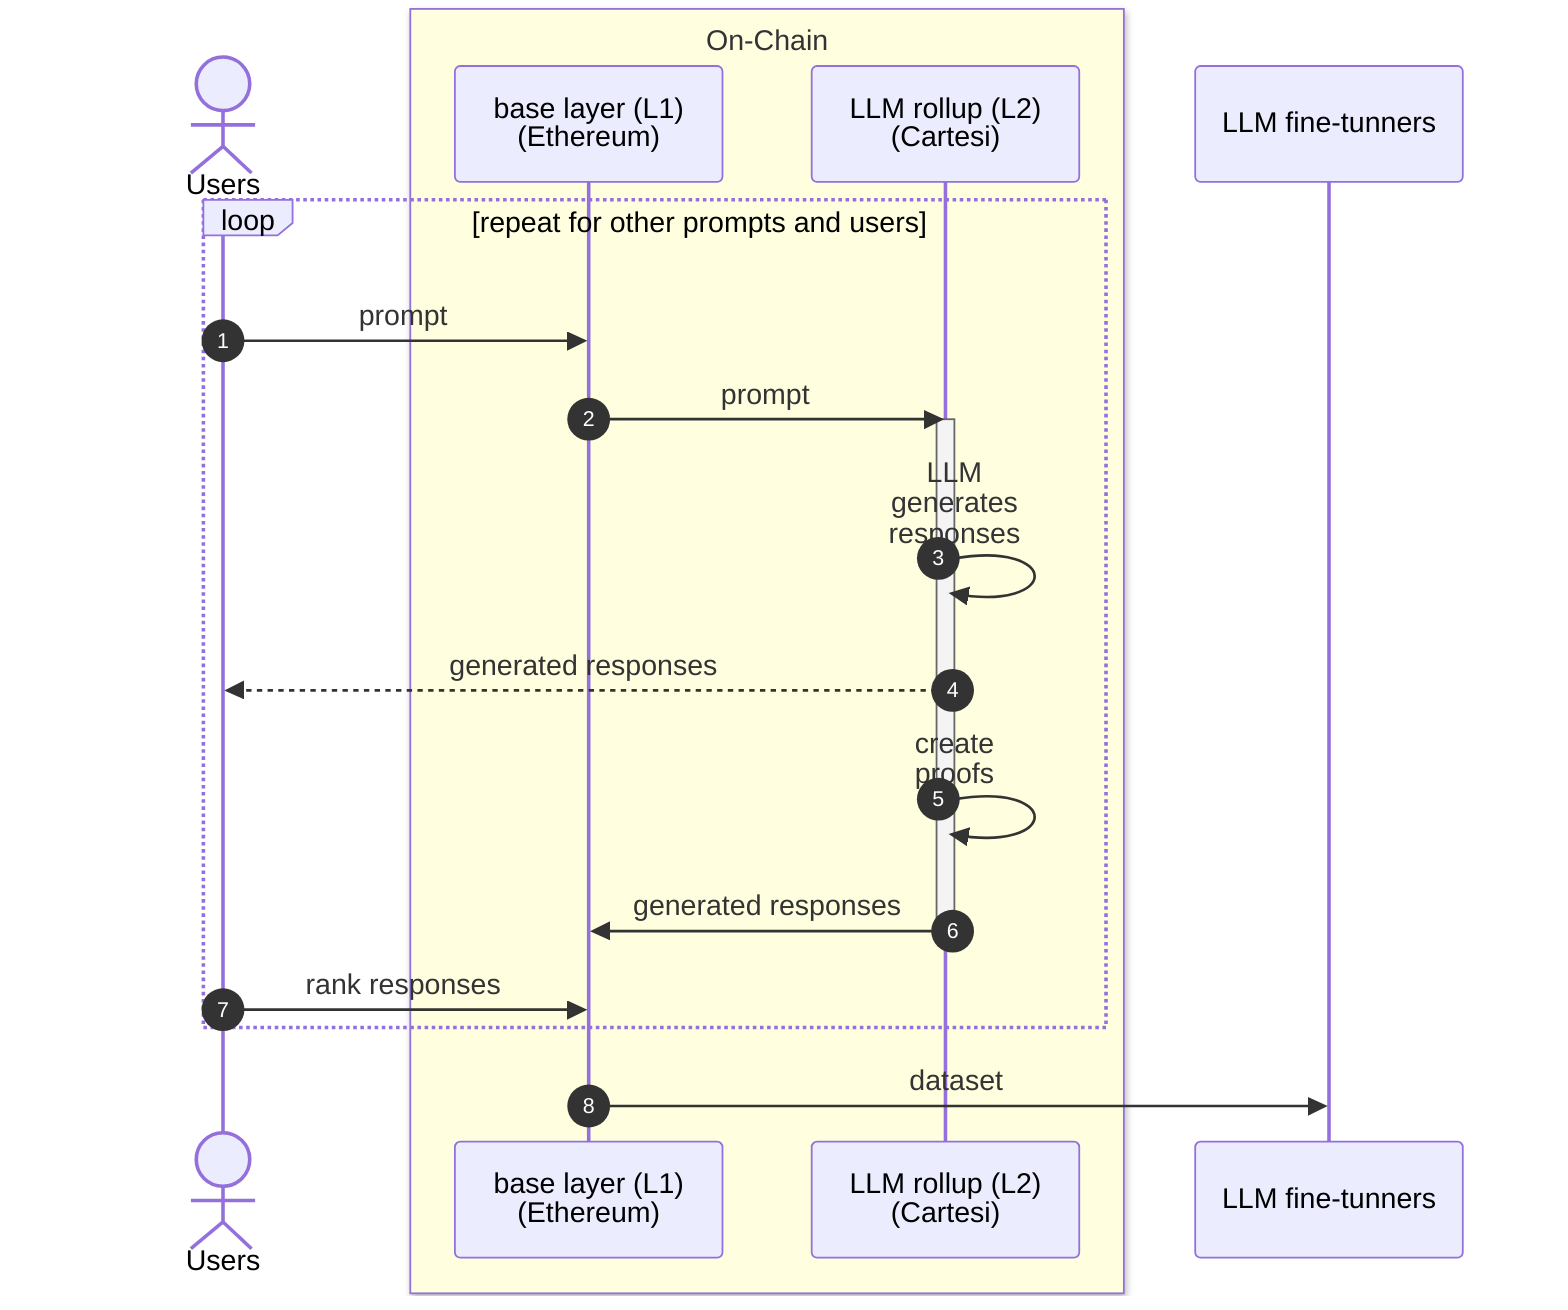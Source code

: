 sequenceDiagram
autonumber
actor u as Users
box lightYellow On-Chain
participant b as base layer (L1)<br/>(Ethereum)
participant l as LLM rollup (L2)<br/>(Cartesi)
end
participant d as LLM fine-tunners
loop repeat for other prompts and users
u->>b: prompt
b->>l: prompt
activate l
l->>l: LLM<br/>generates<br/>responses
l-->>u: generated responses
l->>l: create<br/>proofs
l->>b: generated responses
deactivate l
u->>b: rank responses
end
b->>d: dataset